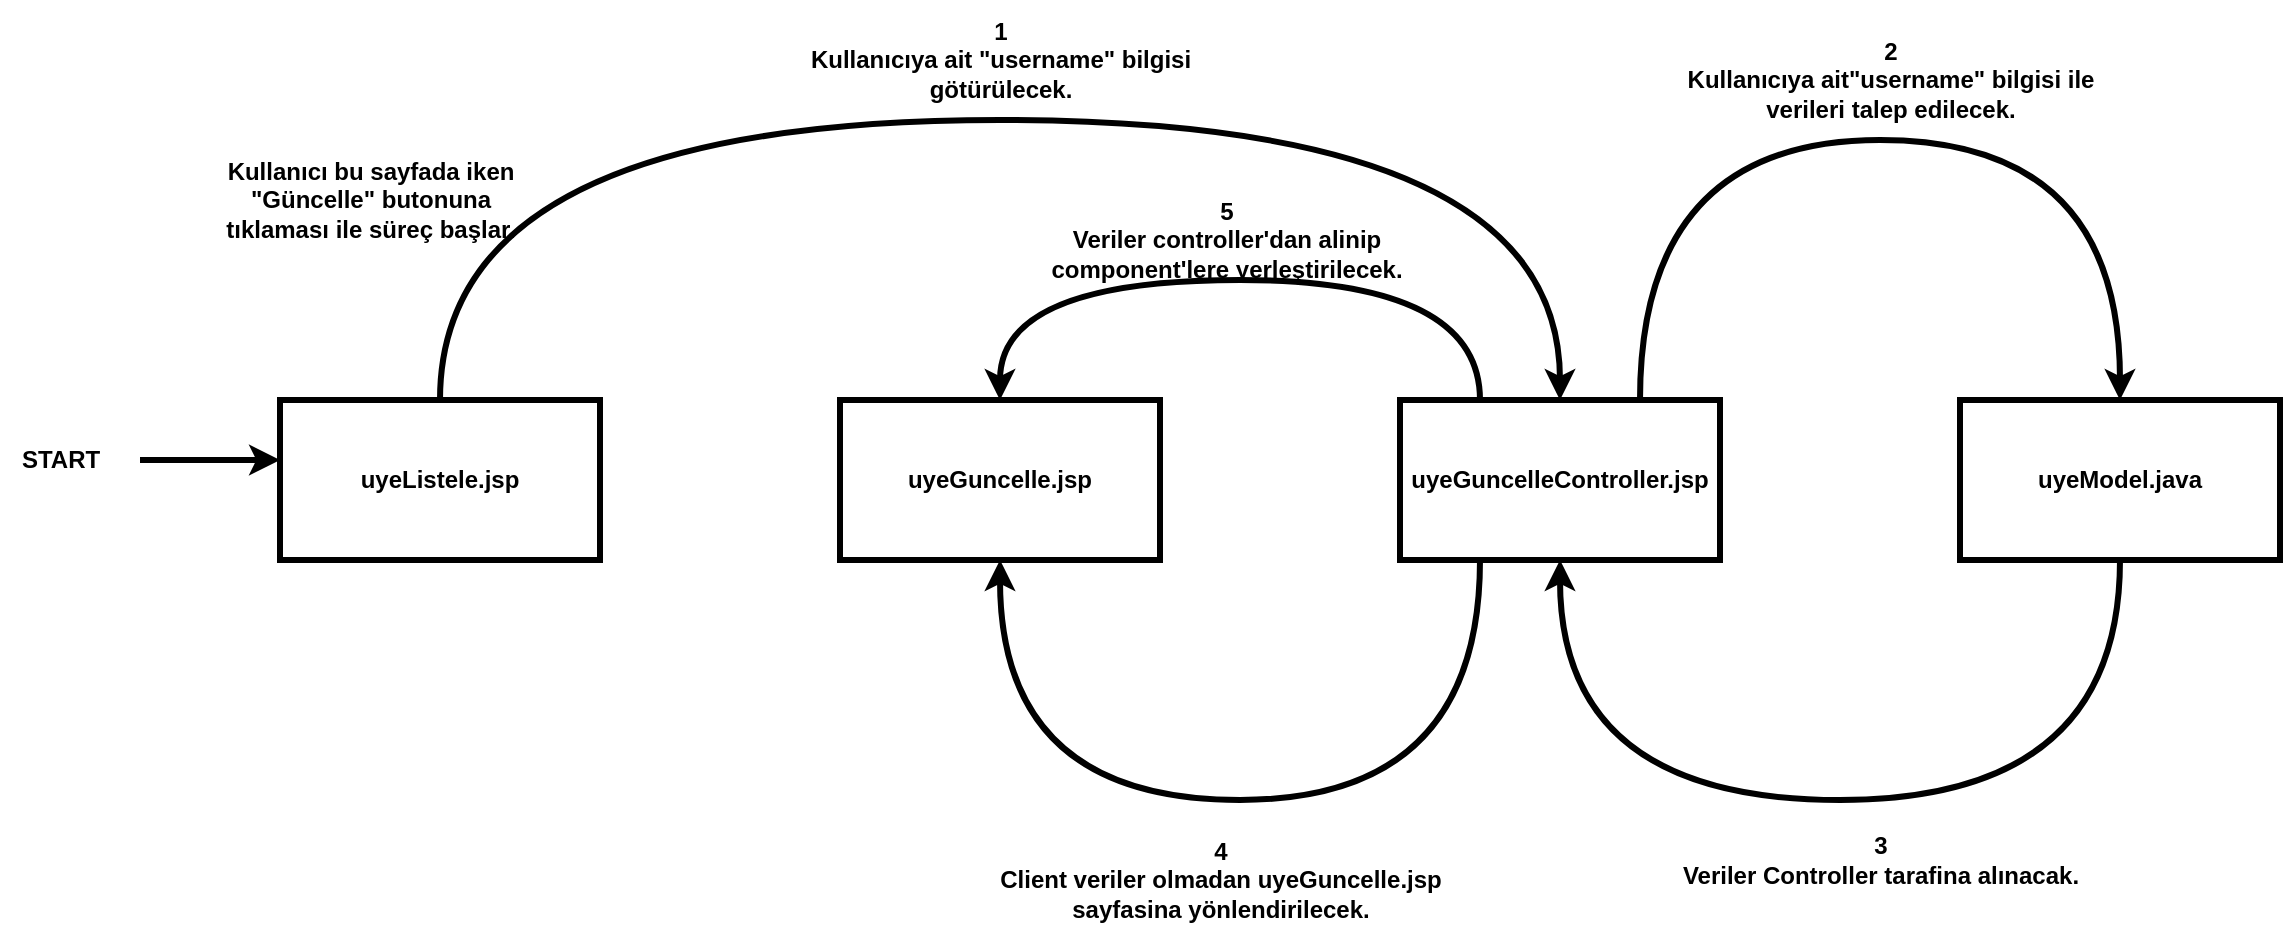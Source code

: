 <mxfile version="20.2.2" type="device"><diagram id="qQ7XGJf8RM3v-hwNWsTi" name="Sayfa -1"><mxGraphModel dx="2048" dy="632" grid="1" gridSize="10" guides="1" tooltips="1" connect="1" arrows="1" fold="1" page="1" pageScale="1" pageWidth="827" pageHeight="1169" math="0" shadow="0"><root><mxCell id="0"/><mxCell id="1" parent="0"/><mxCell id="euplWx7a-z8HbdL4ti8C-10" style="edgeStyle=orthogonalEdgeStyle;curved=1;orthogonalLoop=1;jettySize=auto;html=1;exitX=0.75;exitY=0;exitDx=0;exitDy=0;entryX=0.5;entryY=0;entryDx=0;entryDy=0;strokeWidth=3;fontStyle=1;fontSize=12;" edge="1" parent="1" source="euplWx7a-z8HbdL4ti8C-3" target="euplWx7a-z8HbdL4ti8C-9"><mxGeometry relative="1" as="geometry"><Array as="points"><mxPoint x="720" y="110"/><mxPoint x="960" y="110"/></Array></mxGeometry></mxCell><mxCell id="euplWx7a-z8HbdL4ti8C-14" style="edgeStyle=orthogonalEdgeStyle;curved=1;orthogonalLoop=1;jettySize=auto;html=1;exitX=0.25;exitY=1;exitDx=0;exitDy=0;entryX=0.5;entryY=1;entryDx=0;entryDy=0;strokeWidth=3;fontStyle=1;fontSize=12;" edge="1" parent="1" source="euplWx7a-z8HbdL4ti8C-3" target="euplWx7a-z8HbdL4ti8C-4"><mxGeometry relative="1" as="geometry"><Array as="points"><mxPoint x="640" y="440"/><mxPoint x="400" y="440"/></Array></mxGeometry></mxCell><mxCell id="euplWx7a-z8HbdL4ti8C-18" style="edgeStyle=orthogonalEdgeStyle;curved=1;orthogonalLoop=1;jettySize=auto;html=1;exitX=0.25;exitY=0;exitDx=0;exitDy=0;entryX=0.5;entryY=0;entryDx=0;entryDy=0;strokeWidth=3;fontStyle=1;fontSize=12;" edge="1" parent="1" source="euplWx7a-z8HbdL4ti8C-3" target="euplWx7a-z8HbdL4ti8C-4"><mxGeometry relative="1" as="geometry"><Array as="points"><mxPoint x="640" y="180"/><mxPoint x="400" y="180"/></Array></mxGeometry></mxCell><mxCell id="euplWx7a-z8HbdL4ti8C-3" value="uyeGuncelleController.jsp" style="rounded=0;whiteSpace=wrap;html=1;strokeWidth=3;fontStyle=1;fontSize=12;" vertex="1" parent="1"><mxGeometry x="600" y="240" width="160" height="80" as="geometry"/></mxCell><mxCell id="euplWx7a-z8HbdL4ti8C-4" value="uyeGuncelle.jsp" style="rounded=0;whiteSpace=wrap;html=1;strokeWidth=3;fontStyle=1;fontSize=12;" vertex="1" parent="1"><mxGeometry x="320" y="240" width="160" height="80" as="geometry"/></mxCell><mxCell id="euplWx7a-z8HbdL4ti8C-6" style="edgeStyle=orthogonalEdgeStyle;orthogonalLoop=1;jettySize=auto;html=1;entryX=0.5;entryY=0;entryDx=0;entryDy=0;curved=1;exitX=0.5;exitY=0;exitDx=0;exitDy=0;strokeWidth=3;fontStyle=1;fontSize=12;" edge="1" parent="1" source="euplWx7a-z8HbdL4ti8C-5" target="euplWx7a-z8HbdL4ti8C-3"><mxGeometry relative="1" as="geometry"><Array as="points"><mxPoint x="120" y="100"/><mxPoint x="680" y="100"/></Array></mxGeometry></mxCell><mxCell id="euplWx7a-z8HbdL4ti8C-5" value="uyeListele.jsp" style="rounded=0;whiteSpace=wrap;html=1;strokeWidth=3;fontStyle=1;fontSize=12;" vertex="1" parent="1"><mxGeometry x="40" y="240" width="160" height="80" as="geometry"/></mxCell><mxCell id="euplWx7a-z8HbdL4ti8C-8" value="1&lt;br style=&quot;font-size: 12px;&quot;&gt;Kullanıcıya ait &quot;username&quot; bilgisi&lt;br style=&quot;font-size: 12px;&quot;&gt;götürülecek." style="text;html=1;align=center;verticalAlign=middle;resizable=0;points=[];autosize=1;strokeColor=none;fillColor=none;strokeWidth=3;fontStyle=1;fontSize=12;" vertex="1" parent="1"><mxGeometry x="295" y="40" width="210" height="60" as="geometry"/></mxCell><mxCell id="euplWx7a-z8HbdL4ti8C-12" style="edgeStyle=orthogonalEdgeStyle;curved=1;orthogonalLoop=1;jettySize=auto;html=1;exitX=0.5;exitY=1;exitDx=0;exitDy=0;entryX=0.5;entryY=1;entryDx=0;entryDy=0;strokeWidth=3;fontStyle=1;fontSize=12;" edge="1" parent="1" source="euplWx7a-z8HbdL4ti8C-9" target="euplWx7a-z8HbdL4ti8C-3"><mxGeometry relative="1" as="geometry"><Array as="points"><mxPoint x="960" y="440"/><mxPoint x="680" y="440"/></Array></mxGeometry></mxCell><mxCell id="euplWx7a-z8HbdL4ti8C-9" value="uyeModel.java" style="rounded=0;whiteSpace=wrap;html=1;strokeWidth=3;fontStyle=1;fontSize=12;" vertex="1" parent="1"><mxGeometry x="880" y="240" width="160" height="80" as="geometry"/></mxCell><mxCell id="euplWx7a-z8HbdL4ti8C-11" value="2&lt;br style=&quot;font-size: 12px;&quot;&gt;Kullanıcıya ait&quot;username&quot; bilgisi ile&lt;br style=&quot;font-size: 12px;&quot;&gt;verileri talep edilecek." style="text;html=1;align=center;verticalAlign=middle;resizable=0;points=[];autosize=1;strokeColor=none;fillColor=none;strokeWidth=3;fontStyle=1;fontSize=12;" vertex="1" parent="1"><mxGeometry x="730" y="50" width="230" height="60" as="geometry"/></mxCell><mxCell id="euplWx7a-z8HbdL4ti8C-13" value="3&lt;br style=&quot;font-size: 12px;&quot;&gt;Veriler Controller tarafina alınacak." style="text;html=1;align=center;verticalAlign=middle;resizable=0;points=[];autosize=1;strokeColor=none;fillColor=none;strokeWidth=3;fontStyle=1;fontSize=12;" vertex="1" parent="1"><mxGeometry x="730" y="450" width="220" height="40" as="geometry"/></mxCell><mxCell id="euplWx7a-z8HbdL4ti8C-15" value="4&lt;br style=&quot;font-size: 12px;&quot;&gt;Client veriler olmadan uyeGuncelle.jsp &lt;br style=&quot;font-size: 12px;&quot;&gt;sayfasina yönlendirilecek." style="text;html=1;align=center;verticalAlign=middle;resizable=0;points=[];autosize=1;strokeColor=none;fillColor=none;fontStyle=1;fontSize=12;" vertex="1" parent="1"><mxGeometry x="390" y="450" width="240" height="60" as="geometry"/></mxCell><mxCell id="euplWx7a-z8HbdL4ti8C-17" value="5&lt;br style=&quot;font-size: 12px;&quot;&gt;Veriler controller'dan alinip &lt;br style=&quot;font-size: 12px;&quot;&gt;component'lere yerleştirilecek." style="text;html=1;align=center;verticalAlign=middle;resizable=0;points=[];autosize=1;strokeColor=none;fillColor=none;fontStyle=1;fontSize=12;" vertex="1" parent="1"><mxGeometry x="413" y="130" width="200" height="60" as="geometry"/></mxCell><mxCell id="euplWx7a-z8HbdL4ti8C-22" value="" style="endArrow=classic;html=1;rounded=0;strokeWidth=3;fontStyle=1;fontSize=12;" edge="1" parent="1"><mxGeometry width="50" height="50" relative="1" as="geometry"><mxPoint x="-30" y="270" as="sourcePoint"/><mxPoint x="40" y="270" as="targetPoint"/></mxGeometry></mxCell><mxCell id="euplWx7a-z8HbdL4ti8C-23" value="START" style="text;html=1;align=center;verticalAlign=middle;resizable=0;points=[];autosize=1;strokeColor=none;fillColor=none;fontStyle=1;fontSize=12;" vertex="1" parent="1"><mxGeometry x="-100" y="255" width="60" height="30" as="geometry"/></mxCell><mxCell id="euplWx7a-z8HbdL4ti8C-24" value="&lt;font style=&quot;font-size: 12px;&quot;&gt;Kullanıcı bu sayfada iken &lt;br&gt;&quot;Güncelle&quot; butonuna&lt;br style=&quot;font-size: 12px;&quot;&gt;tıklaması ile süreç başlar.&lt;/font&gt;" style="text;html=1;align=center;verticalAlign=middle;resizable=0;points=[];autosize=1;strokeColor=none;fillColor=none;fontSize=12;fontStyle=1" vertex="1" parent="1"><mxGeometry y="110" width="170" height="60" as="geometry"/></mxCell></root></mxGraphModel></diagram></mxfile>